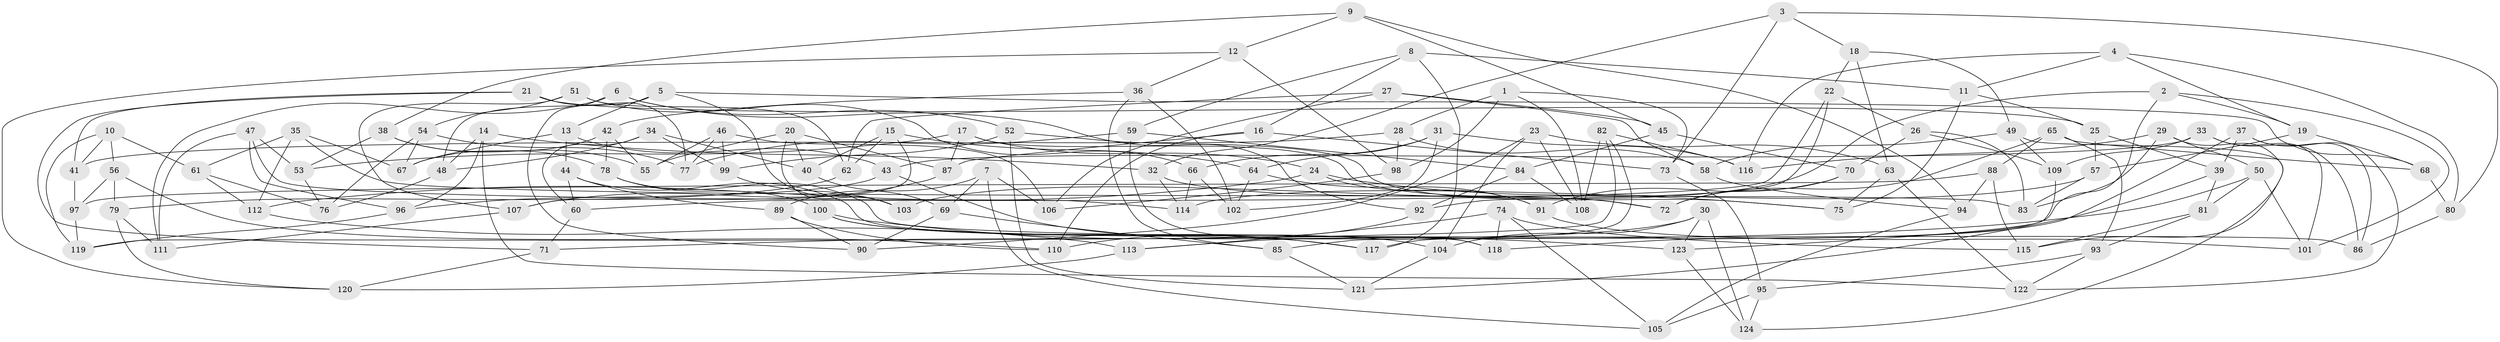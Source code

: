 // coarse degree distribution, {5: 0.16326530612244897, 3: 0.16326530612244897, 6: 0.14285714285714285, 4: 0.30612244897959184, 9: 0.061224489795918366, 8: 0.061224489795918366, 7: 0.04081632653061224, 11: 0.02040816326530612, 12: 0.02040816326530612, 10: 0.02040816326530612}
// Generated by graph-tools (version 1.1) at 2025/02/03/04/25 22:02:07]
// undirected, 124 vertices, 248 edges
graph export_dot {
graph [start="1"]
  node [color=gray90,style=filled];
  1;
  2;
  3;
  4;
  5;
  6;
  7;
  8;
  9;
  10;
  11;
  12;
  13;
  14;
  15;
  16;
  17;
  18;
  19;
  20;
  21;
  22;
  23;
  24;
  25;
  26;
  27;
  28;
  29;
  30;
  31;
  32;
  33;
  34;
  35;
  36;
  37;
  38;
  39;
  40;
  41;
  42;
  43;
  44;
  45;
  46;
  47;
  48;
  49;
  50;
  51;
  52;
  53;
  54;
  55;
  56;
  57;
  58;
  59;
  60;
  61;
  62;
  63;
  64;
  65;
  66;
  67;
  68;
  69;
  70;
  71;
  72;
  73;
  74;
  75;
  76;
  77;
  78;
  79;
  80;
  81;
  82;
  83;
  84;
  85;
  86;
  87;
  88;
  89;
  90;
  91;
  92;
  93;
  94;
  95;
  96;
  97;
  98;
  99;
  100;
  101;
  102;
  103;
  104;
  105;
  106;
  107;
  108;
  109;
  110;
  111;
  112;
  113;
  114;
  115;
  116;
  117;
  118;
  119;
  120;
  121;
  122;
  123;
  124;
  1 -- 73;
  1 -- 28;
  1 -- 98;
  1 -- 108;
  2 -- 103;
  2 -- 117;
  2 -- 101;
  2 -- 19;
  3 -- 32;
  3 -- 18;
  3 -- 73;
  3 -- 80;
  4 -- 80;
  4 -- 11;
  4 -- 19;
  4 -- 116;
  5 -- 48;
  5 -- 68;
  5 -- 103;
  5 -- 13;
  6 -- 92;
  6 -- 111;
  6 -- 52;
  6 -- 90;
  7 -- 69;
  7 -- 106;
  7 -- 105;
  7 -- 89;
  8 -- 59;
  8 -- 117;
  8 -- 11;
  8 -- 16;
  9 -- 12;
  9 -- 45;
  9 -- 38;
  9 -- 94;
  10 -- 119;
  10 -- 61;
  10 -- 56;
  10 -- 41;
  11 -- 25;
  11 -- 75;
  12 -- 98;
  12 -- 120;
  12 -- 36;
  13 -- 67;
  13 -- 44;
  13 -- 43;
  14 -- 32;
  14 -- 122;
  14 -- 96;
  14 -- 48;
  15 -- 64;
  15 -- 40;
  15 -- 62;
  15 -- 107;
  16 -- 87;
  16 -- 73;
  16 -- 110;
  17 -- 24;
  17 -- 72;
  17 -- 53;
  17 -- 87;
  18 -- 22;
  18 -- 49;
  18 -- 63;
  19 -- 57;
  19 -- 68;
  20 -- 40;
  20 -- 55;
  20 -- 87;
  20 -- 103;
  21 -- 71;
  21 -- 41;
  21 -- 77;
  21 -- 25;
  22 -- 92;
  22 -- 26;
  22 -- 60;
  23 -- 104;
  23 -- 108;
  23 -- 90;
  23 -- 63;
  24 -- 112;
  24 -- 75;
  24 -- 91;
  25 -- 57;
  25 -- 39;
  26 -- 109;
  26 -- 83;
  26 -- 70;
  27 -- 62;
  27 -- 106;
  27 -- 45;
  27 -- 58;
  28 -- 98;
  28 -- 58;
  28 -- 41;
  29 -- 116;
  29 -- 115;
  29 -- 83;
  29 -- 50;
  30 -- 104;
  30 -- 113;
  30 -- 124;
  30 -- 123;
  31 -- 102;
  31 -- 116;
  31 -- 66;
  31 -- 64;
  32 -- 114;
  32 -- 72;
  33 -- 109;
  33 -- 101;
  33 -- 86;
  33 -- 43;
  34 -- 99;
  34 -- 60;
  34 -- 48;
  34 -- 40;
  35 -- 61;
  35 -- 83;
  35 -- 112;
  35 -- 67;
  36 -- 102;
  36 -- 85;
  36 -- 42;
  37 -- 122;
  37 -- 86;
  37 -- 39;
  37 -- 118;
  38 -- 53;
  38 -- 55;
  38 -- 78;
  39 -- 121;
  39 -- 81;
  40 -- 69;
  41 -- 97;
  42 -- 67;
  42 -- 55;
  42 -- 78;
  43 -- 117;
  43 -- 96;
  44 -- 118;
  44 -- 60;
  44 -- 89;
  45 -- 84;
  45 -- 70;
  46 -- 106;
  46 -- 77;
  46 -- 99;
  46 -- 55;
  47 -- 53;
  47 -- 114;
  47 -- 96;
  47 -- 111;
  48 -- 76;
  49 -- 58;
  49 -- 124;
  49 -- 109;
  50 -- 71;
  50 -- 81;
  50 -- 101;
  51 -- 66;
  51 -- 54;
  51 -- 107;
  51 -- 62;
  52 -- 99;
  52 -- 121;
  52 -- 75;
  53 -- 76;
  54 -- 77;
  54 -- 76;
  54 -- 67;
  56 -- 79;
  56 -- 110;
  56 -- 97;
  57 -- 114;
  57 -- 83;
  58 -- 94;
  59 -- 77;
  59 -- 84;
  59 -- 118;
  60 -- 71;
  61 -- 76;
  61 -- 112;
  62 -- 79;
  63 -- 122;
  63 -- 75;
  64 -- 91;
  64 -- 102;
  65 -- 72;
  65 -- 93;
  65 -- 88;
  65 -- 68;
  66 -- 102;
  66 -- 114;
  68 -- 80;
  69 -- 85;
  69 -- 90;
  70 -- 72;
  70 -- 91;
  71 -- 120;
  73 -- 95;
  74 -- 115;
  74 -- 105;
  74 -- 118;
  74 -- 113;
  78 -- 86;
  78 -- 100;
  79 -- 111;
  79 -- 120;
  80 -- 86;
  81 -- 115;
  81 -- 93;
  82 -- 85;
  82 -- 108;
  82 -- 119;
  82 -- 116;
  84 -- 108;
  84 -- 92;
  85 -- 121;
  87 -- 107;
  88 -- 94;
  88 -- 115;
  88 -- 97;
  89 -- 90;
  89 -- 110;
  91 -- 101;
  92 -- 110;
  93 -- 95;
  93 -- 122;
  94 -- 105;
  95 -- 124;
  95 -- 105;
  96 -- 119;
  97 -- 119;
  98 -- 106;
  99 -- 103;
  100 -- 117;
  100 -- 123;
  100 -- 104;
  104 -- 121;
  107 -- 111;
  109 -- 123;
  112 -- 113;
  113 -- 120;
  123 -- 124;
}
